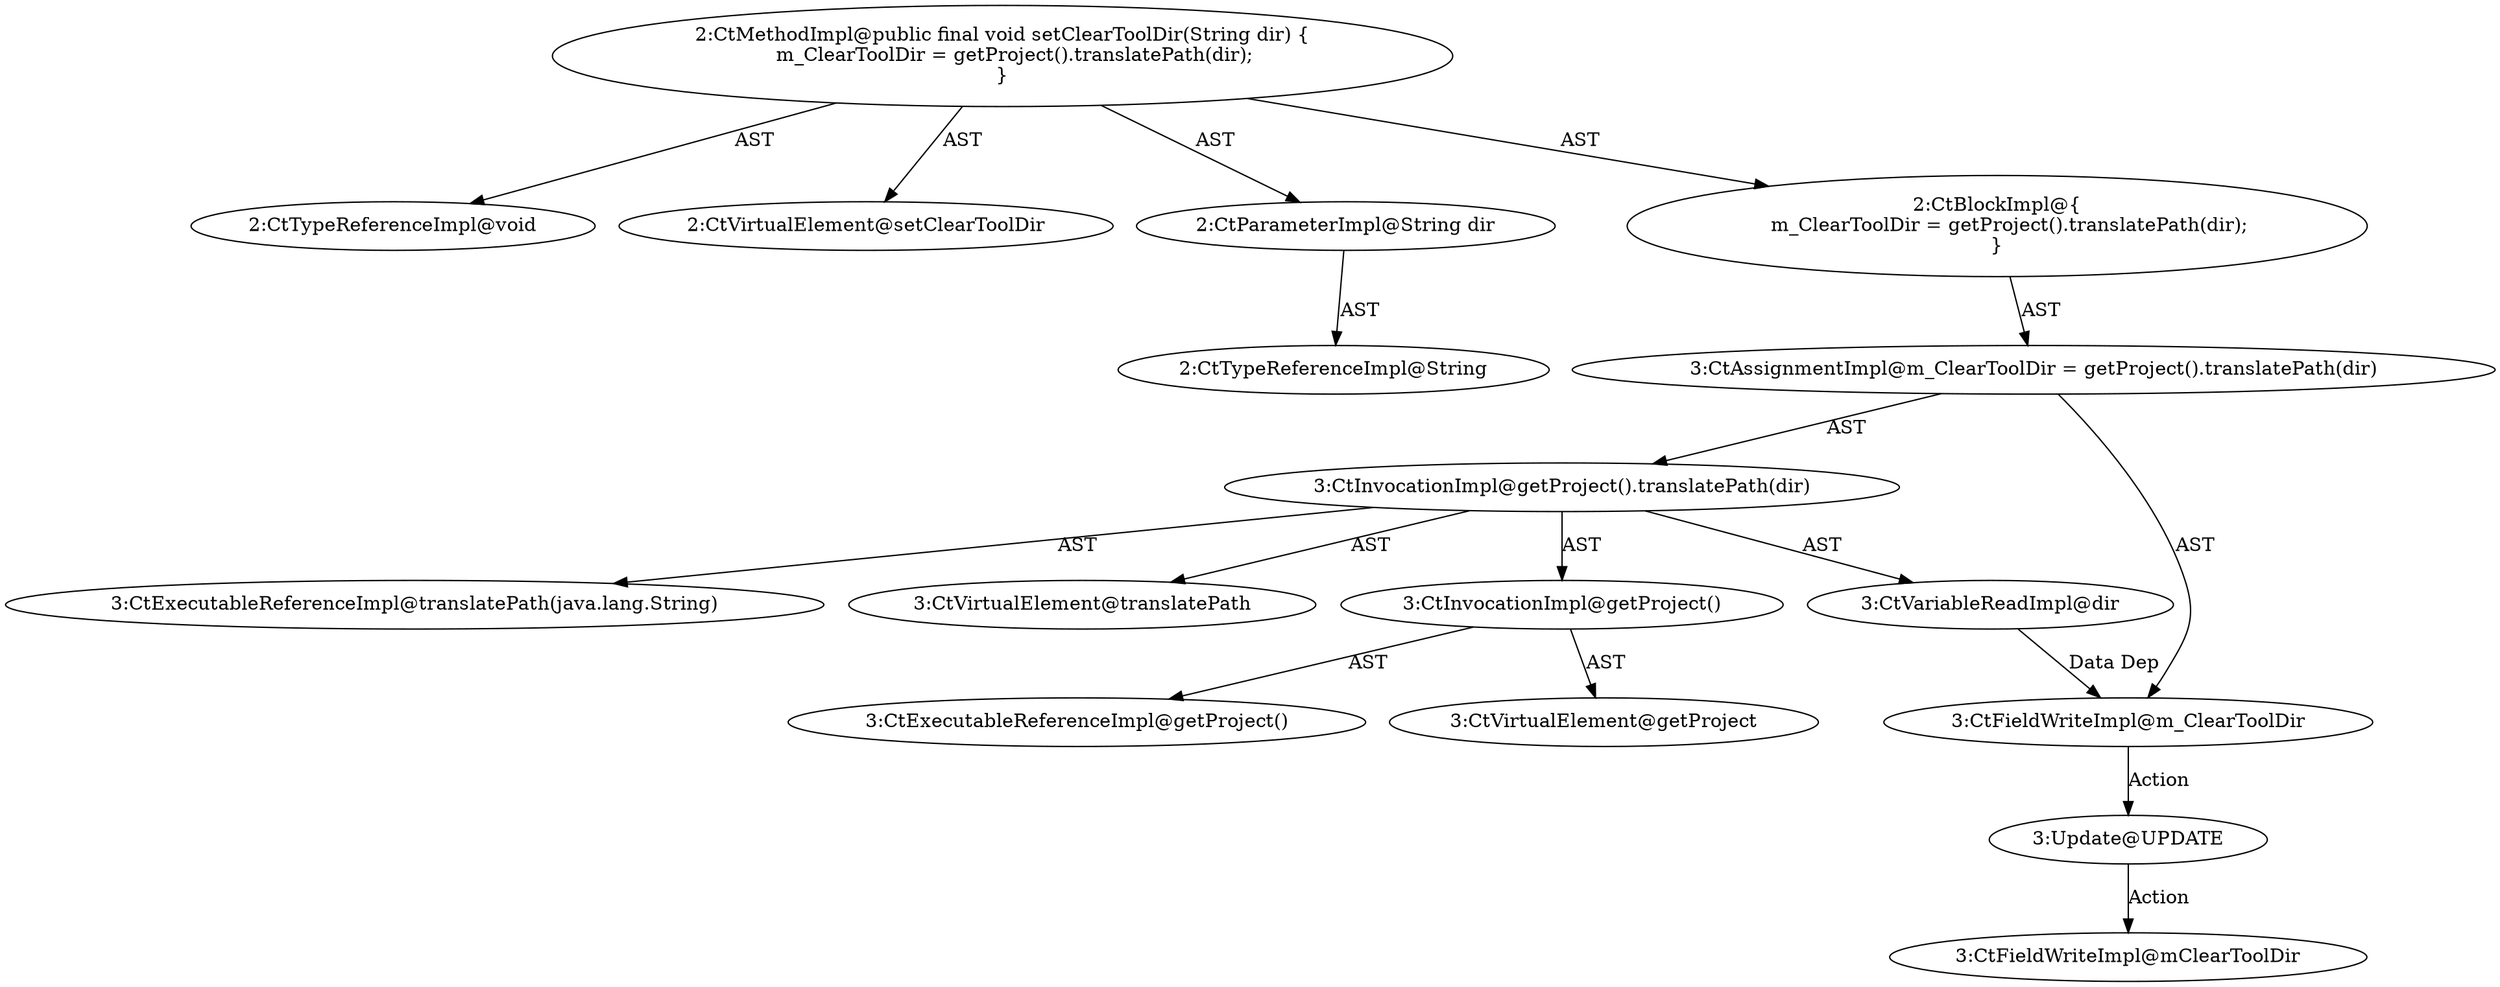digraph "setClearToolDir#?,String" {
0 [label="2:CtTypeReferenceImpl@void" shape=ellipse]
1 [label="2:CtVirtualElement@setClearToolDir" shape=ellipse]
2 [label="2:CtParameterImpl@String dir" shape=ellipse]
3 [label="2:CtTypeReferenceImpl@String" shape=ellipse]
4 [label="3:CtFieldWriteImpl@m_ClearToolDir" shape=ellipse]
5 [label="3:CtExecutableReferenceImpl@translatePath(java.lang.String)" shape=ellipse]
6 [label="3:CtVirtualElement@translatePath" shape=ellipse]
7 [label="3:CtExecutableReferenceImpl@getProject()" shape=ellipse]
8 [label="3:CtVirtualElement@getProject" shape=ellipse]
9 [label="3:CtInvocationImpl@getProject()" shape=ellipse]
10 [label="3:CtVariableReadImpl@dir" shape=ellipse]
11 [label="3:CtInvocationImpl@getProject().translatePath(dir)" shape=ellipse]
12 [label="3:CtAssignmentImpl@m_ClearToolDir = getProject().translatePath(dir)" shape=ellipse]
13 [label="2:CtBlockImpl@\{
    m_ClearToolDir = getProject().translatePath(dir);
\}" shape=ellipse]
14 [label="2:CtMethodImpl@public final void setClearToolDir(String dir) \{
    m_ClearToolDir = getProject().translatePath(dir);
\}" shape=ellipse]
15 [label="3:Update@UPDATE" shape=ellipse]
16 [label="3:CtFieldWriteImpl@mClearToolDir" shape=ellipse]
2 -> 3 [label="AST"];
4 -> 15 [label="Action"];
9 -> 8 [label="AST"];
9 -> 7 [label="AST"];
10 -> 4 [label="Data Dep"];
11 -> 6 [label="AST"];
11 -> 9 [label="AST"];
11 -> 5 [label="AST"];
11 -> 10 [label="AST"];
12 -> 4 [label="AST"];
12 -> 11 [label="AST"];
13 -> 12 [label="AST"];
14 -> 1 [label="AST"];
14 -> 0 [label="AST"];
14 -> 2 [label="AST"];
14 -> 13 [label="AST"];
15 -> 16 [label="Action"];
}